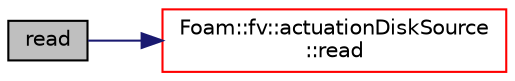 digraph "read"
{
  bgcolor="transparent";
  edge [fontname="Helvetica",fontsize="10",labelfontname="Helvetica",labelfontsize="10"];
  node [fontname="Helvetica",fontsize="10",shape=record];
  rankdir="LR";
  Node325 [label="read",height=0.2,width=0.4,color="black", fillcolor="grey75", style="filled", fontcolor="black"];
  Node325 -> Node326 [color="midnightblue",fontsize="10",style="solid",fontname="Helvetica"];
  Node326 [label="Foam::fv::actuationDiskSource\l::read",height=0.2,width=0.4,color="red",URL="$a24577.html#a6ce0c64db98eb6144d363dbfc86104eb",tooltip="Read dictionary. "];
}
